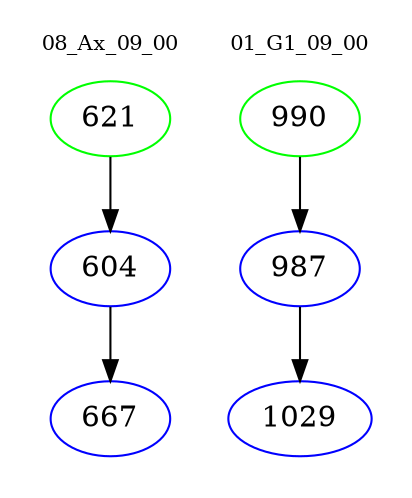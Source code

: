 digraph{
subgraph cluster_0 {
color = white
label = "08_Ax_09_00";
fontsize=10;
T0_621 [label="621", color="green"]
T0_621 -> T0_604 [color="black"]
T0_604 [label="604", color="blue"]
T0_604 -> T0_667 [color="black"]
T0_667 [label="667", color="blue"]
}
subgraph cluster_1 {
color = white
label = "01_G1_09_00";
fontsize=10;
T1_990 [label="990", color="green"]
T1_990 -> T1_987 [color="black"]
T1_987 [label="987", color="blue"]
T1_987 -> T1_1029 [color="black"]
T1_1029 [label="1029", color="blue"]
}
}
